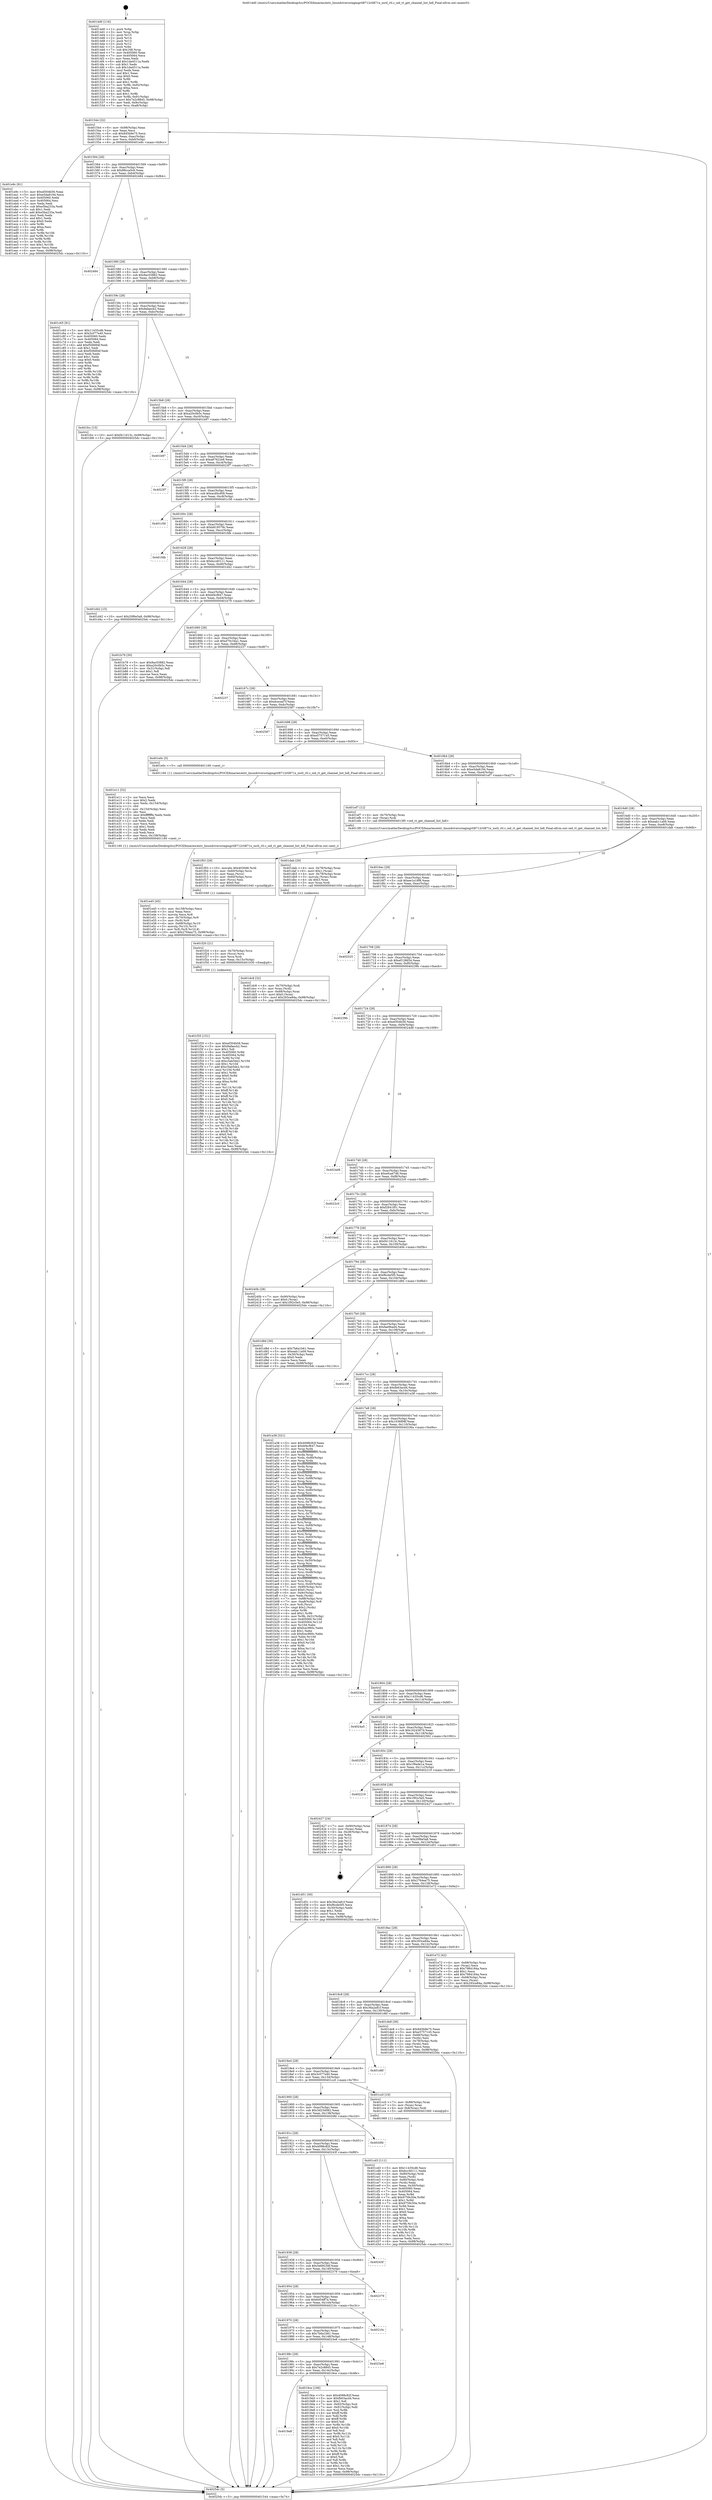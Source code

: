 digraph "0x4014d0" {
  label = "0x4014d0 (/mnt/c/Users/mathe/Desktop/tcc/POCII/binaries/extr_linuxdriversstagingrtl8712rtl871x_ioctl_rtl.c_oid_rt_get_channel_list_hdl_Final-ollvm.out::main(0))"
  labelloc = "t"
  node[shape=record]

  Entry [label="",width=0.3,height=0.3,shape=circle,fillcolor=black,style=filled]
  "0x401544" [label="{
     0x401544 [32]\l
     | [instrs]\l
     &nbsp;&nbsp;0x401544 \<+6\>: mov -0x98(%rbp),%eax\l
     &nbsp;&nbsp;0x40154a \<+2\>: mov %eax,%ecx\l
     &nbsp;&nbsp;0x40154c \<+6\>: sub $0x845b9e75,%ecx\l
     &nbsp;&nbsp;0x401552 \<+6\>: mov %eax,-0xac(%rbp)\l
     &nbsp;&nbsp;0x401558 \<+6\>: mov %ecx,-0xb0(%rbp)\l
     &nbsp;&nbsp;0x40155e \<+6\>: je 0000000000401e9c \<main+0x9cc\>\l
  }"]
  "0x401e9c" [label="{
     0x401e9c [91]\l
     | [instrs]\l
     &nbsp;&nbsp;0x401e9c \<+5\>: mov $0xef304b56,%eax\l
     &nbsp;&nbsp;0x401ea1 \<+5\>: mov $0xe5da8194,%ecx\l
     &nbsp;&nbsp;0x401ea6 \<+7\>: mov 0x405060,%edx\l
     &nbsp;&nbsp;0x401ead \<+7\>: mov 0x405064,%esi\l
     &nbsp;&nbsp;0x401eb4 \<+2\>: mov %edx,%edi\l
     &nbsp;&nbsp;0x401eb6 \<+6\>: sub $0xe5ba233a,%edi\l
     &nbsp;&nbsp;0x401ebc \<+3\>: sub $0x1,%edi\l
     &nbsp;&nbsp;0x401ebf \<+6\>: add $0xe5ba233a,%edi\l
     &nbsp;&nbsp;0x401ec5 \<+3\>: imul %edi,%edx\l
     &nbsp;&nbsp;0x401ec8 \<+3\>: and $0x1,%edx\l
     &nbsp;&nbsp;0x401ecb \<+3\>: cmp $0x0,%edx\l
     &nbsp;&nbsp;0x401ece \<+4\>: sete %r8b\l
     &nbsp;&nbsp;0x401ed2 \<+3\>: cmp $0xa,%esi\l
     &nbsp;&nbsp;0x401ed5 \<+4\>: setl %r9b\l
     &nbsp;&nbsp;0x401ed9 \<+3\>: mov %r8b,%r10b\l
     &nbsp;&nbsp;0x401edc \<+3\>: and %r9b,%r10b\l
     &nbsp;&nbsp;0x401edf \<+3\>: xor %r9b,%r8b\l
     &nbsp;&nbsp;0x401ee2 \<+3\>: or %r8b,%r10b\l
     &nbsp;&nbsp;0x401ee5 \<+4\>: test $0x1,%r10b\l
     &nbsp;&nbsp;0x401ee9 \<+3\>: cmovne %ecx,%eax\l
     &nbsp;&nbsp;0x401eec \<+6\>: mov %eax,-0x98(%rbp)\l
     &nbsp;&nbsp;0x401ef2 \<+5\>: jmp 00000000004025dc \<main+0x110c\>\l
  }"]
  "0x401564" [label="{
     0x401564 [28]\l
     | [instrs]\l
     &nbsp;&nbsp;0x401564 \<+5\>: jmp 0000000000401569 \<main+0x99\>\l
     &nbsp;&nbsp;0x401569 \<+6\>: mov -0xac(%rbp),%eax\l
     &nbsp;&nbsp;0x40156f \<+5\>: sub $0x88cca5c6,%eax\l
     &nbsp;&nbsp;0x401574 \<+6\>: mov %eax,-0xb4(%rbp)\l
     &nbsp;&nbsp;0x40157a \<+6\>: je 0000000000402484 \<main+0xfb4\>\l
  }"]
  Exit [label="",width=0.3,height=0.3,shape=circle,fillcolor=black,style=filled,peripheries=2]
  "0x402484" [label="{
     0x402484\l
  }", style=dashed]
  "0x401580" [label="{
     0x401580 [28]\l
     | [instrs]\l
     &nbsp;&nbsp;0x401580 \<+5\>: jmp 0000000000401585 \<main+0xb5\>\l
     &nbsp;&nbsp;0x401585 \<+6\>: mov -0xac(%rbp),%eax\l
     &nbsp;&nbsp;0x40158b \<+5\>: sub $0x9ac03882,%eax\l
     &nbsp;&nbsp;0x401590 \<+6\>: mov %eax,-0xb8(%rbp)\l
     &nbsp;&nbsp;0x401596 \<+6\>: je 0000000000401c65 \<main+0x795\>\l
  }"]
  "0x401f35" [label="{
     0x401f35 [151]\l
     | [instrs]\l
     &nbsp;&nbsp;0x401f35 \<+5\>: mov $0xef304b56,%eax\l
     &nbsp;&nbsp;0x401f3a \<+5\>: mov $0x9afaecb2,%esi\l
     &nbsp;&nbsp;0x401f3f \<+2\>: mov $0x1,%dl\l
     &nbsp;&nbsp;0x401f41 \<+8\>: mov 0x405060,%r8d\l
     &nbsp;&nbsp;0x401f49 \<+8\>: mov 0x405064,%r9d\l
     &nbsp;&nbsp;0x401f51 \<+3\>: mov %r8d,%r10d\l
     &nbsp;&nbsp;0x401f54 \<+7\>: sub $0xc5ab5de2,%r10d\l
     &nbsp;&nbsp;0x401f5b \<+4\>: sub $0x1,%r10d\l
     &nbsp;&nbsp;0x401f5f \<+7\>: add $0xc5ab5de2,%r10d\l
     &nbsp;&nbsp;0x401f66 \<+4\>: imul %r10d,%r8d\l
     &nbsp;&nbsp;0x401f6a \<+4\>: and $0x1,%r8d\l
     &nbsp;&nbsp;0x401f6e \<+4\>: cmp $0x0,%r8d\l
     &nbsp;&nbsp;0x401f72 \<+4\>: sete %r11b\l
     &nbsp;&nbsp;0x401f76 \<+4\>: cmp $0xa,%r9d\l
     &nbsp;&nbsp;0x401f7a \<+3\>: setl %bl\l
     &nbsp;&nbsp;0x401f7d \<+3\>: mov %r11b,%r14b\l
     &nbsp;&nbsp;0x401f80 \<+4\>: xor $0xff,%r14b\l
     &nbsp;&nbsp;0x401f84 \<+3\>: mov %bl,%r15b\l
     &nbsp;&nbsp;0x401f87 \<+4\>: xor $0xff,%r15b\l
     &nbsp;&nbsp;0x401f8b \<+3\>: xor $0x0,%dl\l
     &nbsp;&nbsp;0x401f8e \<+3\>: mov %r14b,%r12b\l
     &nbsp;&nbsp;0x401f91 \<+4\>: and $0x0,%r12b\l
     &nbsp;&nbsp;0x401f95 \<+3\>: and %dl,%r11b\l
     &nbsp;&nbsp;0x401f98 \<+3\>: mov %r15b,%r13b\l
     &nbsp;&nbsp;0x401f9b \<+4\>: and $0x0,%r13b\l
     &nbsp;&nbsp;0x401f9f \<+2\>: and %dl,%bl\l
     &nbsp;&nbsp;0x401fa1 \<+3\>: or %r11b,%r12b\l
     &nbsp;&nbsp;0x401fa4 \<+3\>: or %bl,%r13b\l
     &nbsp;&nbsp;0x401fa7 \<+3\>: xor %r13b,%r12b\l
     &nbsp;&nbsp;0x401faa \<+3\>: or %r15b,%r14b\l
     &nbsp;&nbsp;0x401fad \<+4\>: xor $0xff,%r14b\l
     &nbsp;&nbsp;0x401fb1 \<+3\>: or $0x0,%dl\l
     &nbsp;&nbsp;0x401fb4 \<+3\>: and %dl,%r14b\l
     &nbsp;&nbsp;0x401fb7 \<+3\>: or %r14b,%r12b\l
     &nbsp;&nbsp;0x401fba \<+4\>: test $0x1,%r12b\l
     &nbsp;&nbsp;0x401fbe \<+3\>: cmovne %esi,%eax\l
     &nbsp;&nbsp;0x401fc1 \<+6\>: mov %eax,-0x98(%rbp)\l
     &nbsp;&nbsp;0x401fc7 \<+5\>: jmp 00000000004025dc \<main+0x110c\>\l
  }"]
  "0x401c65" [label="{
     0x401c65 [91]\l
     | [instrs]\l
     &nbsp;&nbsp;0x401c65 \<+5\>: mov $0x11435cd6,%eax\l
     &nbsp;&nbsp;0x401c6a \<+5\>: mov $0x3c077e40,%ecx\l
     &nbsp;&nbsp;0x401c6f \<+7\>: mov 0x405060,%edx\l
     &nbsp;&nbsp;0x401c76 \<+7\>: mov 0x405064,%esi\l
     &nbsp;&nbsp;0x401c7d \<+2\>: mov %edx,%edi\l
     &nbsp;&nbsp;0x401c7f \<+6\>: add $0xf50fd94f,%edi\l
     &nbsp;&nbsp;0x401c85 \<+3\>: sub $0x1,%edi\l
     &nbsp;&nbsp;0x401c88 \<+6\>: sub $0xf50fd94f,%edi\l
     &nbsp;&nbsp;0x401c8e \<+3\>: imul %edi,%edx\l
     &nbsp;&nbsp;0x401c91 \<+3\>: and $0x1,%edx\l
     &nbsp;&nbsp;0x401c94 \<+3\>: cmp $0x0,%edx\l
     &nbsp;&nbsp;0x401c97 \<+4\>: sete %r8b\l
     &nbsp;&nbsp;0x401c9b \<+3\>: cmp $0xa,%esi\l
     &nbsp;&nbsp;0x401c9e \<+4\>: setl %r9b\l
     &nbsp;&nbsp;0x401ca2 \<+3\>: mov %r8b,%r10b\l
     &nbsp;&nbsp;0x401ca5 \<+3\>: and %r9b,%r10b\l
     &nbsp;&nbsp;0x401ca8 \<+3\>: xor %r9b,%r8b\l
     &nbsp;&nbsp;0x401cab \<+3\>: or %r8b,%r10b\l
     &nbsp;&nbsp;0x401cae \<+4\>: test $0x1,%r10b\l
     &nbsp;&nbsp;0x401cb2 \<+3\>: cmovne %ecx,%eax\l
     &nbsp;&nbsp;0x401cb5 \<+6\>: mov %eax,-0x98(%rbp)\l
     &nbsp;&nbsp;0x401cbb \<+5\>: jmp 00000000004025dc \<main+0x110c\>\l
  }"]
  "0x40159c" [label="{
     0x40159c [28]\l
     | [instrs]\l
     &nbsp;&nbsp;0x40159c \<+5\>: jmp 00000000004015a1 \<main+0xd1\>\l
     &nbsp;&nbsp;0x4015a1 \<+6\>: mov -0xac(%rbp),%eax\l
     &nbsp;&nbsp;0x4015a7 \<+5\>: sub $0x9afaecb2,%eax\l
     &nbsp;&nbsp;0x4015ac \<+6\>: mov %eax,-0xbc(%rbp)\l
     &nbsp;&nbsp;0x4015b2 \<+6\>: je 0000000000401fcc \<main+0xafc\>\l
  }"]
  "0x401f20" [label="{
     0x401f20 [21]\l
     | [instrs]\l
     &nbsp;&nbsp;0x401f20 \<+4\>: mov -0x70(%rbp),%rcx\l
     &nbsp;&nbsp;0x401f24 \<+3\>: mov (%rcx),%rcx\l
     &nbsp;&nbsp;0x401f27 \<+3\>: mov %rcx,%rdi\l
     &nbsp;&nbsp;0x401f2a \<+6\>: mov %eax,-0x15c(%rbp)\l
     &nbsp;&nbsp;0x401f30 \<+5\>: call 0000000000401030 \<free@plt\>\l
     | [calls]\l
     &nbsp;&nbsp;0x401030 \{1\} (unknown)\l
  }"]
  "0x401fcc" [label="{
     0x401fcc [15]\l
     | [instrs]\l
     &nbsp;&nbsp;0x401fcc \<+10\>: movl $0xf411613c,-0x98(%rbp)\l
     &nbsp;&nbsp;0x401fd6 \<+5\>: jmp 00000000004025dc \<main+0x110c\>\l
  }"]
  "0x4015b8" [label="{
     0x4015b8 [28]\l
     | [instrs]\l
     &nbsp;&nbsp;0x4015b8 \<+5\>: jmp 00000000004015bd \<main+0xed\>\l
     &nbsp;&nbsp;0x4015bd \<+6\>: mov -0xac(%rbp),%eax\l
     &nbsp;&nbsp;0x4015c3 \<+5\>: sub $0xa20c0b5c,%eax\l
     &nbsp;&nbsp;0x4015c8 \<+6\>: mov %eax,-0xc0(%rbp)\l
     &nbsp;&nbsp;0x4015ce \<+6\>: je 0000000000401b97 \<main+0x6c7\>\l
  }"]
  "0x401f03" [label="{
     0x401f03 [29]\l
     | [instrs]\l
     &nbsp;&nbsp;0x401f03 \<+10\>: movabs $0x4030d6,%rdi\l
     &nbsp;&nbsp;0x401f0d \<+4\>: mov -0x60(%rbp),%rcx\l
     &nbsp;&nbsp;0x401f11 \<+2\>: mov %eax,(%rcx)\l
     &nbsp;&nbsp;0x401f13 \<+4\>: mov -0x60(%rbp),%rcx\l
     &nbsp;&nbsp;0x401f17 \<+2\>: mov (%rcx),%esi\l
     &nbsp;&nbsp;0x401f19 \<+2\>: mov $0x0,%al\l
     &nbsp;&nbsp;0x401f1b \<+5\>: call 0000000000401040 \<printf@plt\>\l
     | [calls]\l
     &nbsp;&nbsp;0x401040 \{1\} (unknown)\l
  }"]
  "0x401b97" [label="{
     0x401b97\l
  }", style=dashed]
  "0x4015d4" [label="{
     0x4015d4 [28]\l
     | [instrs]\l
     &nbsp;&nbsp;0x4015d4 \<+5\>: jmp 00000000004015d9 \<main+0x109\>\l
     &nbsp;&nbsp;0x4015d9 \<+6\>: mov -0xac(%rbp),%eax\l
     &nbsp;&nbsp;0x4015df \<+5\>: sub $0xa87622e8,%eax\l
     &nbsp;&nbsp;0x4015e4 \<+6\>: mov %eax,-0xc4(%rbp)\l
     &nbsp;&nbsp;0x4015ea \<+6\>: je 00000000004023f7 \<main+0xf27\>\l
  }"]
  "0x401e45" [label="{
     0x401e45 [45]\l
     | [instrs]\l
     &nbsp;&nbsp;0x401e45 \<+6\>: mov -0x158(%rbp),%ecx\l
     &nbsp;&nbsp;0x401e4b \<+3\>: imul %eax,%ecx\l
     &nbsp;&nbsp;0x401e4e \<+3\>: movslq %ecx,%r8\l
     &nbsp;&nbsp;0x401e51 \<+4\>: mov -0x70(%rbp),%r9\l
     &nbsp;&nbsp;0x401e55 \<+3\>: mov (%r9),%r9\l
     &nbsp;&nbsp;0x401e58 \<+4\>: mov -0x68(%rbp),%r10\l
     &nbsp;&nbsp;0x401e5c \<+3\>: movslq (%r10),%r10\l
     &nbsp;&nbsp;0x401e5f \<+4\>: mov %r8,(%r9,%r10,8)\l
     &nbsp;&nbsp;0x401e63 \<+10\>: movl $0x2764ea75,-0x98(%rbp)\l
     &nbsp;&nbsp;0x401e6d \<+5\>: jmp 00000000004025dc \<main+0x110c\>\l
  }"]
  "0x4023f7" [label="{
     0x4023f7\l
  }", style=dashed]
  "0x4015f0" [label="{
     0x4015f0 [28]\l
     | [instrs]\l
     &nbsp;&nbsp;0x4015f0 \<+5\>: jmp 00000000004015f5 \<main+0x125\>\l
     &nbsp;&nbsp;0x4015f5 \<+6\>: mov -0xac(%rbp),%eax\l
     &nbsp;&nbsp;0x4015fb \<+5\>: sub $0xacd0cd09,%eax\l
     &nbsp;&nbsp;0x401600 \<+6\>: mov %eax,-0xc8(%rbp)\l
     &nbsp;&nbsp;0x401606 \<+6\>: je 0000000000401c56 \<main+0x786\>\l
  }"]
  "0x401e11" [label="{
     0x401e11 [52]\l
     | [instrs]\l
     &nbsp;&nbsp;0x401e11 \<+2\>: xor %ecx,%ecx\l
     &nbsp;&nbsp;0x401e13 \<+5\>: mov $0x2,%edx\l
     &nbsp;&nbsp;0x401e18 \<+6\>: mov %edx,-0x154(%rbp)\l
     &nbsp;&nbsp;0x401e1e \<+1\>: cltd\l
     &nbsp;&nbsp;0x401e1f \<+6\>: mov -0x154(%rbp),%esi\l
     &nbsp;&nbsp;0x401e25 \<+2\>: idiv %esi\l
     &nbsp;&nbsp;0x401e27 \<+6\>: imul $0xfffffffe,%edx,%edx\l
     &nbsp;&nbsp;0x401e2d \<+2\>: mov %ecx,%edi\l
     &nbsp;&nbsp;0x401e2f \<+2\>: sub %edx,%edi\l
     &nbsp;&nbsp;0x401e31 \<+2\>: mov %ecx,%edx\l
     &nbsp;&nbsp;0x401e33 \<+3\>: sub $0x1,%edx\l
     &nbsp;&nbsp;0x401e36 \<+2\>: add %edx,%edi\l
     &nbsp;&nbsp;0x401e38 \<+2\>: sub %edi,%ecx\l
     &nbsp;&nbsp;0x401e3a \<+6\>: mov %ecx,-0x158(%rbp)\l
     &nbsp;&nbsp;0x401e40 \<+5\>: call 0000000000401160 \<next_i\>\l
     | [calls]\l
     &nbsp;&nbsp;0x401160 \{1\} (/mnt/c/Users/mathe/Desktop/tcc/POCII/binaries/extr_linuxdriversstagingrtl8712rtl871x_ioctl_rtl.c_oid_rt_get_channel_list_hdl_Final-ollvm.out::next_i)\l
  }"]
  "0x401c56" [label="{
     0x401c56\l
  }", style=dashed]
  "0x40160c" [label="{
     0x40160c [28]\l
     | [instrs]\l
     &nbsp;&nbsp;0x40160c \<+5\>: jmp 0000000000401611 \<main+0x141\>\l
     &nbsp;&nbsp;0x401611 \<+6\>: mov -0xac(%rbp),%eax\l
     &nbsp;&nbsp;0x401617 \<+5\>: sub $0xb819579c,%eax\l
     &nbsp;&nbsp;0x40161c \<+6\>: mov %eax,-0xcc(%rbp)\l
     &nbsp;&nbsp;0x401622 \<+6\>: je 0000000000401fdb \<main+0xb0b\>\l
  }"]
  "0x401dc8" [label="{
     0x401dc8 [32]\l
     | [instrs]\l
     &nbsp;&nbsp;0x401dc8 \<+4\>: mov -0x70(%rbp),%rdi\l
     &nbsp;&nbsp;0x401dcc \<+3\>: mov %rax,(%rdi)\l
     &nbsp;&nbsp;0x401dcf \<+4\>: mov -0x68(%rbp),%rax\l
     &nbsp;&nbsp;0x401dd3 \<+6\>: movl $0x0,(%rax)\l
     &nbsp;&nbsp;0x401dd9 \<+10\>: movl $0x293ce84a,-0x98(%rbp)\l
     &nbsp;&nbsp;0x401de3 \<+5\>: jmp 00000000004025dc \<main+0x110c\>\l
  }"]
  "0x401fdb" [label="{
     0x401fdb\l
  }", style=dashed]
  "0x401628" [label="{
     0x401628 [28]\l
     | [instrs]\l
     &nbsp;&nbsp;0x401628 \<+5\>: jmp 000000000040162d \<main+0x15d\>\l
     &nbsp;&nbsp;0x40162d \<+6\>: mov -0xac(%rbp),%eax\l
     &nbsp;&nbsp;0x401633 \<+5\>: sub $0xbcc40111,%eax\l
     &nbsp;&nbsp;0x401638 \<+6\>: mov %eax,-0xd0(%rbp)\l
     &nbsp;&nbsp;0x40163e \<+6\>: je 0000000000401d42 \<main+0x872\>\l
  }"]
  "0x401cd3" [label="{
     0x401cd3 [111]\l
     | [instrs]\l
     &nbsp;&nbsp;0x401cd3 \<+5\>: mov $0x11435cd6,%ecx\l
     &nbsp;&nbsp;0x401cd8 \<+5\>: mov $0xbcc40111,%edx\l
     &nbsp;&nbsp;0x401cdd \<+4\>: mov -0x80(%rbp),%rdi\l
     &nbsp;&nbsp;0x401ce1 \<+2\>: mov %eax,(%rdi)\l
     &nbsp;&nbsp;0x401ce3 \<+4\>: mov -0x80(%rbp),%rdi\l
     &nbsp;&nbsp;0x401ce7 \<+2\>: mov (%rdi),%eax\l
     &nbsp;&nbsp;0x401ce9 \<+3\>: mov %eax,-0x30(%rbp)\l
     &nbsp;&nbsp;0x401cec \<+7\>: mov 0x405060,%eax\l
     &nbsp;&nbsp;0x401cf3 \<+7\>: mov 0x405064,%esi\l
     &nbsp;&nbsp;0x401cfa \<+3\>: mov %eax,%r8d\l
     &nbsp;&nbsp;0x401cfd \<+7\>: add $0x9759c50e,%r8d\l
     &nbsp;&nbsp;0x401d04 \<+4\>: sub $0x1,%r8d\l
     &nbsp;&nbsp;0x401d08 \<+7\>: sub $0x9759c50e,%r8d\l
     &nbsp;&nbsp;0x401d0f \<+4\>: imul %r8d,%eax\l
     &nbsp;&nbsp;0x401d13 \<+3\>: and $0x1,%eax\l
     &nbsp;&nbsp;0x401d16 \<+3\>: cmp $0x0,%eax\l
     &nbsp;&nbsp;0x401d19 \<+4\>: sete %r9b\l
     &nbsp;&nbsp;0x401d1d \<+3\>: cmp $0xa,%esi\l
     &nbsp;&nbsp;0x401d20 \<+4\>: setl %r10b\l
     &nbsp;&nbsp;0x401d24 \<+3\>: mov %r9b,%r11b\l
     &nbsp;&nbsp;0x401d27 \<+3\>: and %r10b,%r11b\l
     &nbsp;&nbsp;0x401d2a \<+3\>: xor %r10b,%r9b\l
     &nbsp;&nbsp;0x401d2d \<+3\>: or %r9b,%r11b\l
     &nbsp;&nbsp;0x401d30 \<+4\>: test $0x1,%r11b\l
     &nbsp;&nbsp;0x401d34 \<+3\>: cmovne %edx,%ecx\l
     &nbsp;&nbsp;0x401d37 \<+6\>: mov %ecx,-0x98(%rbp)\l
     &nbsp;&nbsp;0x401d3d \<+5\>: jmp 00000000004025dc \<main+0x110c\>\l
  }"]
  "0x401d42" [label="{
     0x401d42 [15]\l
     | [instrs]\l
     &nbsp;&nbsp;0x401d42 \<+10\>: movl $0x20f6e5a8,-0x98(%rbp)\l
     &nbsp;&nbsp;0x401d4c \<+5\>: jmp 00000000004025dc \<main+0x110c\>\l
  }"]
  "0x401644" [label="{
     0x401644 [28]\l
     | [instrs]\l
     &nbsp;&nbsp;0x401644 \<+5\>: jmp 0000000000401649 \<main+0x179\>\l
     &nbsp;&nbsp;0x401649 \<+6\>: mov -0xac(%rbp),%eax\l
     &nbsp;&nbsp;0x40164f \<+5\>: sub $0xbf4cf647,%eax\l
     &nbsp;&nbsp;0x401654 \<+6\>: mov %eax,-0xd4(%rbp)\l
     &nbsp;&nbsp;0x40165a \<+6\>: je 0000000000401b79 \<main+0x6a9\>\l
  }"]
  "0x4014d0" [label="{
     0x4014d0 [116]\l
     | [instrs]\l
     &nbsp;&nbsp;0x4014d0 \<+1\>: push %rbp\l
     &nbsp;&nbsp;0x4014d1 \<+3\>: mov %rsp,%rbp\l
     &nbsp;&nbsp;0x4014d4 \<+2\>: push %r15\l
     &nbsp;&nbsp;0x4014d6 \<+2\>: push %r14\l
     &nbsp;&nbsp;0x4014d8 \<+2\>: push %r13\l
     &nbsp;&nbsp;0x4014da \<+2\>: push %r12\l
     &nbsp;&nbsp;0x4014dc \<+1\>: push %rbx\l
     &nbsp;&nbsp;0x4014dd \<+7\>: sub $0x168,%rsp\l
     &nbsp;&nbsp;0x4014e4 \<+7\>: mov 0x405060,%eax\l
     &nbsp;&nbsp;0x4014eb \<+7\>: mov 0x405064,%ecx\l
     &nbsp;&nbsp;0x4014f2 \<+2\>: mov %eax,%edx\l
     &nbsp;&nbsp;0x4014f4 \<+6\>: add $0x1da4511a,%edx\l
     &nbsp;&nbsp;0x4014fa \<+3\>: sub $0x1,%edx\l
     &nbsp;&nbsp;0x4014fd \<+6\>: sub $0x1da4511a,%edx\l
     &nbsp;&nbsp;0x401503 \<+3\>: imul %edx,%eax\l
     &nbsp;&nbsp;0x401506 \<+3\>: and $0x1,%eax\l
     &nbsp;&nbsp;0x401509 \<+3\>: cmp $0x0,%eax\l
     &nbsp;&nbsp;0x40150c \<+4\>: sete %r8b\l
     &nbsp;&nbsp;0x401510 \<+4\>: and $0x1,%r8b\l
     &nbsp;&nbsp;0x401514 \<+7\>: mov %r8b,-0x92(%rbp)\l
     &nbsp;&nbsp;0x40151b \<+3\>: cmp $0xa,%ecx\l
     &nbsp;&nbsp;0x40151e \<+4\>: setl %r8b\l
     &nbsp;&nbsp;0x401522 \<+4\>: and $0x1,%r8b\l
     &nbsp;&nbsp;0x401526 \<+7\>: mov %r8b,-0x91(%rbp)\l
     &nbsp;&nbsp;0x40152d \<+10\>: movl $0x7e2c8845,-0x98(%rbp)\l
     &nbsp;&nbsp;0x401537 \<+6\>: mov %edi,-0x9c(%rbp)\l
     &nbsp;&nbsp;0x40153d \<+7\>: mov %rsi,-0xa8(%rbp)\l
  }"]
  "0x401b79" [label="{
     0x401b79 [30]\l
     | [instrs]\l
     &nbsp;&nbsp;0x401b79 \<+5\>: mov $0x9ac03882,%eax\l
     &nbsp;&nbsp;0x401b7e \<+5\>: mov $0xa20c0b5c,%ecx\l
     &nbsp;&nbsp;0x401b83 \<+3\>: mov -0x31(%rbp),%dl\l
     &nbsp;&nbsp;0x401b86 \<+3\>: test $0x1,%dl\l
     &nbsp;&nbsp;0x401b89 \<+3\>: cmovne %ecx,%eax\l
     &nbsp;&nbsp;0x401b8c \<+6\>: mov %eax,-0x98(%rbp)\l
     &nbsp;&nbsp;0x401b92 \<+5\>: jmp 00000000004025dc \<main+0x110c\>\l
  }"]
  "0x401660" [label="{
     0x401660 [28]\l
     | [instrs]\l
     &nbsp;&nbsp;0x401660 \<+5\>: jmp 0000000000401665 \<main+0x195\>\l
     &nbsp;&nbsp;0x401665 \<+6\>: mov -0xac(%rbp),%eax\l
     &nbsp;&nbsp;0x40166b \<+5\>: sub $0xd70c34a1,%eax\l
     &nbsp;&nbsp;0x401670 \<+6\>: mov %eax,-0xd8(%rbp)\l
     &nbsp;&nbsp;0x401676 \<+6\>: je 0000000000402237 \<main+0xd67\>\l
  }"]
  "0x4025dc" [label="{
     0x4025dc [5]\l
     | [instrs]\l
     &nbsp;&nbsp;0x4025dc \<+5\>: jmp 0000000000401544 \<main+0x74\>\l
  }"]
  "0x402237" [label="{
     0x402237\l
  }", style=dashed]
  "0x40167c" [label="{
     0x40167c [28]\l
     | [instrs]\l
     &nbsp;&nbsp;0x40167c \<+5\>: jmp 0000000000401681 \<main+0x1b1\>\l
     &nbsp;&nbsp;0x401681 \<+6\>: mov -0xac(%rbp),%eax\l
     &nbsp;&nbsp;0x401687 \<+5\>: sub $0xdcecad7f,%eax\l
     &nbsp;&nbsp;0x40168c \<+6\>: mov %eax,-0xdc(%rbp)\l
     &nbsp;&nbsp;0x401692 \<+6\>: je 0000000000402587 \<main+0x10b7\>\l
  }"]
  "0x4019a8" [label="{
     0x4019a8\l
  }", style=dashed]
  "0x402587" [label="{
     0x402587\l
  }", style=dashed]
  "0x401698" [label="{
     0x401698 [28]\l
     | [instrs]\l
     &nbsp;&nbsp;0x401698 \<+5\>: jmp 000000000040169d \<main+0x1cd\>\l
     &nbsp;&nbsp;0x40169d \<+6\>: mov -0xac(%rbp),%eax\l
     &nbsp;&nbsp;0x4016a3 \<+5\>: sub $0xe5757145,%eax\l
     &nbsp;&nbsp;0x4016a8 \<+6\>: mov %eax,-0xe0(%rbp)\l
     &nbsp;&nbsp;0x4016ae \<+6\>: je 0000000000401e0c \<main+0x93c\>\l
  }"]
  "0x4019ce" [label="{
     0x4019ce [106]\l
     | [instrs]\l
     &nbsp;&nbsp;0x4019ce \<+5\>: mov $0x4098c82f,%eax\l
     &nbsp;&nbsp;0x4019d3 \<+5\>: mov $0xfb63acd4,%ecx\l
     &nbsp;&nbsp;0x4019d8 \<+2\>: mov $0x1,%dl\l
     &nbsp;&nbsp;0x4019da \<+7\>: mov -0x92(%rbp),%sil\l
     &nbsp;&nbsp;0x4019e1 \<+7\>: mov -0x91(%rbp),%dil\l
     &nbsp;&nbsp;0x4019e8 \<+3\>: mov %sil,%r8b\l
     &nbsp;&nbsp;0x4019eb \<+4\>: xor $0xff,%r8b\l
     &nbsp;&nbsp;0x4019ef \<+3\>: mov %dil,%r9b\l
     &nbsp;&nbsp;0x4019f2 \<+4\>: xor $0xff,%r9b\l
     &nbsp;&nbsp;0x4019f6 \<+3\>: xor $0x0,%dl\l
     &nbsp;&nbsp;0x4019f9 \<+3\>: mov %r8b,%r10b\l
     &nbsp;&nbsp;0x4019fc \<+4\>: and $0x0,%r10b\l
     &nbsp;&nbsp;0x401a00 \<+3\>: and %dl,%sil\l
     &nbsp;&nbsp;0x401a03 \<+3\>: mov %r9b,%r11b\l
     &nbsp;&nbsp;0x401a06 \<+4\>: and $0x0,%r11b\l
     &nbsp;&nbsp;0x401a0a \<+3\>: and %dl,%dil\l
     &nbsp;&nbsp;0x401a0d \<+3\>: or %sil,%r10b\l
     &nbsp;&nbsp;0x401a10 \<+3\>: or %dil,%r11b\l
     &nbsp;&nbsp;0x401a13 \<+3\>: xor %r11b,%r10b\l
     &nbsp;&nbsp;0x401a16 \<+3\>: or %r9b,%r8b\l
     &nbsp;&nbsp;0x401a19 \<+4\>: xor $0xff,%r8b\l
     &nbsp;&nbsp;0x401a1d \<+3\>: or $0x0,%dl\l
     &nbsp;&nbsp;0x401a20 \<+3\>: and %dl,%r8b\l
     &nbsp;&nbsp;0x401a23 \<+3\>: or %r8b,%r10b\l
     &nbsp;&nbsp;0x401a26 \<+4\>: test $0x1,%r10b\l
     &nbsp;&nbsp;0x401a2a \<+3\>: cmovne %ecx,%eax\l
     &nbsp;&nbsp;0x401a2d \<+6\>: mov %eax,-0x98(%rbp)\l
     &nbsp;&nbsp;0x401a33 \<+5\>: jmp 00000000004025dc \<main+0x110c\>\l
  }"]
  "0x401e0c" [label="{
     0x401e0c [5]\l
     | [instrs]\l
     &nbsp;&nbsp;0x401e0c \<+5\>: call 0000000000401160 \<next_i\>\l
     | [calls]\l
     &nbsp;&nbsp;0x401160 \{1\} (/mnt/c/Users/mathe/Desktop/tcc/POCII/binaries/extr_linuxdriversstagingrtl8712rtl871x_ioctl_rtl.c_oid_rt_get_channel_list_hdl_Final-ollvm.out::next_i)\l
  }"]
  "0x4016b4" [label="{
     0x4016b4 [28]\l
     | [instrs]\l
     &nbsp;&nbsp;0x4016b4 \<+5\>: jmp 00000000004016b9 \<main+0x1e9\>\l
     &nbsp;&nbsp;0x4016b9 \<+6\>: mov -0xac(%rbp),%eax\l
     &nbsp;&nbsp;0x4016bf \<+5\>: sub $0xe5da8194,%eax\l
     &nbsp;&nbsp;0x4016c4 \<+6\>: mov %eax,-0xe4(%rbp)\l
     &nbsp;&nbsp;0x4016ca \<+6\>: je 0000000000401ef7 \<main+0xa27\>\l
  }"]
  "0x40198c" [label="{
     0x40198c [28]\l
     | [instrs]\l
     &nbsp;&nbsp;0x40198c \<+5\>: jmp 0000000000401991 \<main+0x4c1\>\l
     &nbsp;&nbsp;0x401991 \<+6\>: mov -0xac(%rbp),%eax\l
     &nbsp;&nbsp;0x401997 \<+5\>: sub $0x7e2c8845,%eax\l
     &nbsp;&nbsp;0x40199c \<+6\>: mov %eax,-0x14c(%rbp)\l
     &nbsp;&nbsp;0x4019a2 \<+6\>: je 00000000004019ce \<main+0x4fe\>\l
  }"]
  "0x401ef7" [label="{
     0x401ef7 [12]\l
     | [instrs]\l
     &nbsp;&nbsp;0x401ef7 \<+4\>: mov -0x70(%rbp),%rax\l
     &nbsp;&nbsp;0x401efb \<+3\>: mov (%rax),%rdi\l
     &nbsp;&nbsp;0x401efe \<+5\>: call 00000000004013f0 \<oid_rt_get_channel_list_hdl\>\l
     | [calls]\l
     &nbsp;&nbsp;0x4013f0 \{1\} (/mnt/c/Users/mathe/Desktop/tcc/POCII/binaries/extr_linuxdriversstagingrtl8712rtl871x_ioctl_rtl.c_oid_rt_get_channel_list_hdl_Final-ollvm.out::oid_rt_get_channel_list_hdl)\l
  }"]
  "0x4016d0" [label="{
     0x4016d0 [28]\l
     | [instrs]\l
     &nbsp;&nbsp;0x4016d0 \<+5\>: jmp 00000000004016d5 \<main+0x205\>\l
     &nbsp;&nbsp;0x4016d5 \<+6\>: mov -0xac(%rbp),%eax\l
     &nbsp;&nbsp;0x4016db \<+5\>: sub $0xeab11a09,%eax\l
     &nbsp;&nbsp;0x4016e0 \<+6\>: mov %eax,-0xe8(%rbp)\l
     &nbsp;&nbsp;0x4016e6 \<+6\>: je 0000000000401dab \<main+0x8db\>\l
  }"]
  "0x4023e8" [label="{
     0x4023e8\l
  }", style=dashed]
  "0x401dab" [label="{
     0x401dab [29]\l
     | [instrs]\l
     &nbsp;&nbsp;0x401dab \<+4\>: mov -0x78(%rbp),%rax\l
     &nbsp;&nbsp;0x401daf \<+6\>: movl $0x1,(%rax)\l
     &nbsp;&nbsp;0x401db5 \<+4\>: mov -0x78(%rbp),%rax\l
     &nbsp;&nbsp;0x401db9 \<+3\>: movslq (%rax),%rax\l
     &nbsp;&nbsp;0x401dbc \<+4\>: shl $0x3,%rax\l
     &nbsp;&nbsp;0x401dc0 \<+3\>: mov %rax,%rdi\l
     &nbsp;&nbsp;0x401dc3 \<+5\>: call 0000000000401050 \<malloc@plt\>\l
     | [calls]\l
     &nbsp;&nbsp;0x401050 \{1\} (unknown)\l
  }"]
  "0x4016ec" [label="{
     0x4016ec [28]\l
     | [instrs]\l
     &nbsp;&nbsp;0x4016ec \<+5\>: jmp 00000000004016f1 \<main+0x221\>\l
     &nbsp;&nbsp;0x4016f1 \<+6\>: mov -0xac(%rbp),%eax\l
     &nbsp;&nbsp;0x4016f7 \<+5\>: sub $0xee1e18f8,%eax\l
     &nbsp;&nbsp;0x4016fc \<+6\>: mov %eax,-0xec(%rbp)\l
     &nbsp;&nbsp;0x401702 \<+6\>: je 0000000000402525 \<main+0x1055\>\l
  }"]
  "0x401970" [label="{
     0x401970 [28]\l
     | [instrs]\l
     &nbsp;&nbsp;0x401970 \<+5\>: jmp 0000000000401975 \<main+0x4a5\>\l
     &nbsp;&nbsp;0x401975 \<+6\>: mov -0xac(%rbp),%eax\l
     &nbsp;&nbsp;0x40197b \<+5\>: sub $0x7b6a1b61,%eax\l
     &nbsp;&nbsp;0x401980 \<+6\>: mov %eax,-0x148(%rbp)\l
     &nbsp;&nbsp;0x401986 \<+6\>: je 00000000004023e8 \<main+0xf18\>\l
  }"]
  "0x402525" [label="{
     0x402525\l
  }", style=dashed]
  "0x401708" [label="{
     0x401708 [28]\l
     | [instrs]\l
     &nbsp;&nbsp;0x401708 \<+5\>: jmp 000000000040170d \<main+0x23d\>\l
     &nbsp;&nbsp;0x40170d \<+6\>: mov -0xac(%rbp),%eax\l
     &nbsp;&nbsp;0x401713 \<+5\>: sub $0xef128654,%eax\l
     &nbsp;&nbsp;0x401718 \<+6\>: mov %eax,-0xf0(%rbp)\l
     &nbsp;&nbsp;0x40171e \<+6\>: je 000000000040239b \<main+0xecb\>\l
  }"]
  "0x40210c" [label="{
     0x40210c\l
  }", style=dashed]
  "0x40239b" [label="{
     0x40239b\l
  }", style=dashed]
  "0x401724" [label="{
     0x401724 [28]\l
     | [instrs]\l
     &nbsp;&nbsp;0x401724 \<+5\>: jmp 0000000000401729 \<main+0x259\>\l
     &nbsp;&nbsp;0x401729 \<+6\>: mov -0xac(%rbp),%eax\l
     &nbsp;&nbsp;0x40172f \<+5\>: sub $0xef304b56,%eax\l
     &nbsp;&nbsp;0x401734 \<+6\>: mov %eax,-0xf4(%rbp)\l
     &nbsp;&nbsp;0x40173a \<+6\>: je 00000000004024d8 \<main+0x1008\>\l
  }"]
  "0x401954" [label="{
     0x401954 [28]\l
     | [instrs]\l
     &nbsp;&nbsp;0x401954 \<+5\>: jmp 0000000000401959 \<main+0x489\>\l
     &nbsp;&nbsp;0x401959 \<+6\>: mov -0xac(%rbp),%eax\l
     &nbsp;&nbsp;0x40195f \<+5\>: sub $0x6d54ff7a,%eax\l
     &nbsp;&nbsp;0x401964 \<+6\>: mov %eax,-0x144(%rbp)\l
     &nbsp;&nbsp;0x40196a \<+6\>: je 000000000040210c \<main+0xc3c\>\l
  }"]
  "0x4024d8" [label="{
     0x4024d8\l
  }", style=dashed]
  "0x401740" [label="{
     0x401740 [28]\l
     | [instrs]\l
     &nbsp;&nbsp;0x401740 \<+5\>: jmp 0000000000401745 \<main+0x275\>\l
     &nbsp;&nbsp;0x401745 \<+6\>: mov -0xac(%rbp),%eax\l
     &nbsp;&nbsp;0x40174b \<+5\>: sub $0xefcad748,%eax\l
     &nbsp;&nbsp;0x401750 \<+6\>: mov %eax,-0xf8(%rbp)\l
     &nbsp;&nbsp;0x401756 \<+6\>: je 00000000004022c0 \<main+0xdf0\>\l
  }"]
  "0x402379" [label="{
     0x402379\l
  }", style=dashed]
  "0x4022c0" [label="{
     0x4022c0\l
  }", style=dashed]
  "0x40175c" [label="{
     0x40175c [28]\l
     | [instrs]\l
     &nbsp;&nbsp;0x40175c \<+5\>: jmp 0000000000401761 \<main+0x291\>\l
     &nbsp;&nbsp;0x401761 \<+6\>: mov -0xac(%rbp),%eax\l
     &nbsp;&nbsp;0x401767 \<+5\>: sub $0xf2841f01,%eax\l
     &nbsp;&nbsp;0x40176c \<+6\>: mov %eax,-0xfc(%rbp)\l
     &nbsp;&nbsp;0x401772 \<+6\>: je 0000000000401bed \<main+0x71d\>\l
  }"]
  "0x401938" [label="{
     0x401938 [28]\l
     | [instrs]\l
     &nbsp;&nbsp;0x401938 \<+5\>: jmp 000000000040193d \<main+0x46d\>\l
     &nbsp;&nbsp;0x40193d \<+6\>: mov -0xac(%rbp),%eax\l
     &nbsp;&nbsp;0x401943 \<+5\>: sub $0x5e6923df,%eax\l
     &nbsp;&nbsp;0x401948 \<+6\>: mov %eax,-0x140(%rbp)\l
     &nbsp;&nbsp;0x40194e \<+6\>: je 0000000000402379 \<main+0xea9\>\l
  }"]
  "0x401bed" [label="{
     0x401bed\l
  }", style=dashed]
  "0x401778" [label="{
     0x401778 [28]\l
     | [instrs]\l
     &nbsp;&nbsp;0x401778 \<+5\>: jmp 000000000040177d \<main+0x2ad\>\l
     &nbsp;&nbsp;0x40177d \<+6\>: mov -0xac(%rbp),%eax\l
     &nbsp;&nbsp;0x401783 \<+5\>: sub $0xf411613c,%eax\l
     &nbsp;&nbsp;0x401788 \<+6\>: mov %eax,-0x100(%rbp)\l
     &nbsp;&nbsp;0x40178e \<+6\>: je 000000000040240b \<main+0xf3b\>\l
  }"]
  "0x40243f" [label="{
     0x40243f\l
  }", style=dashed]
  "0x40240b" [label="{
     0x40240b [28]\l
     | [instrs]\l
     &nbsp;&nbsp;0x40240b \<+7\>: mov -0x90(%rbp),%rax\l
     &nbsp;&nbsp;0x402412 \<+6\>: movl $0x0,(%rax)\l
     &nbsp;&nbsp;0x402418 \<+10\>: movl $0x1f92c5e5,-0x98(%rbp)\l
     &nbsp;&nbsp;0x402422 \<+5\>: jmp 00000000004025dc \<main+0x110c\>\l
  }"]
  "0x401794" [label="{
     0x401794 [28]\l
     | [instrs]\l
     &nbsp;&nbsp;0x401794 \<+5\>: jmp 0000000000401799 \<main+0x2c9\>\l
     &nbsp;&nbsp;0x401799 \<+6\>: mov -0xac(%rbp),%eax\l
     &nbsp;&nbsp;0x40179f \<+5\>: sub $0xf6cde5f5,%eax\l
     &nbsp;&nbsp;0x4017a4 \<+6\>: mov %eax,-0x104(%rbp)\l
     &nbsp;&nbsp;0x4017aa \<+6\>: je 0000000000401d8d \<main+0x8bd\>\l
  }"]
  "0x40191c" [label="{
     0x40191c [28]\l
     | [instrs]\l
     &nbsp;&nbsp;0x40191c \<+5\>: jmp 0000000000401921 \<main+0x451\>\l
     &nbsp;&nbsp;0x401921 \<+6\>: mov -0xac(%rbp),%eax\l
     &nbsp;&nbsp;0x401927 \<+5\>: sub $0x4098c82f,%eax\l
     &nbsp;&nbsp;0x40192c \<+6\>: mov %eax,-0x13c(%rbp)\l
     &nbsp;&nbsp;0x401932 \<+6\>: je 000000000040243f \<main+0xf6f\>\l
  }"]
  "0x401d8d" [label="{
     0x401d8d [30]\l
     | [instrs]\l
     &nbsp;&nbsp;0x401d8d \<+5\>: mov $0x7b6a1b61,%eax\l
     &nbsp;&nbsp;0x401d92 \<+5\>: mov $0xeab11a09,%ecx\l
     &nbsp;&nbsp;0x401d97 \<+3\>: mov -0x30(%rbp),%edx\l
     &nbsp;&nbsp;0x401d9a \<+3\>: cmp $0x0,%edx\l
     &nbsp;&nbsp;0x401d9d \<+3\>: cmove %ecx,%eax\l
     &nbsp;&nbsp;0x401da0 \<+6\>: mov %eax,-0x98(%rbp)\l
     &nbsp;&nbsp;0x401da6 \<+5\>: jmp 00000000004025dc \<main+0x110c\>\l
  }"]
  "0x4017b0" [label="{
     0x4017b0 [28]\l
     | [instrs]\l
     &nbsp;&nbsp;0x4017b0 \<+5\>: jmp 00000000004017b5 \<main+0x2e5\>\l
     &nbsp;&nbsp;0x4017b5 \<+6\>: mov -0xac(%rbp),%eax\l
     &nbsp;&nbsp;0x4017bb \<+5\>: sub $0xfae9bad4,%eax\l
     &nbsp;&nbsp;0x4017c0 \<+6\>: mov %eax,-0x108(%rbp)\l
     &nbsp;&nbsp;0x4017c6 \<+6\>: je 000000000040219f \<main+0xccf\>\l
  }"]
  "0x4020fd" [label="{
     0x4020fd\l
  }", style=dashed]
  "0x40219f" [label="{
     0x40219f\l
  }", style=dashed]
  "0x4017cc" [label="{
     0x4017cc [28]\l
     | [instrs]\l
     &nbsp;&nbsp;0x4017cc \<+5\>: jmp 00000000004017d1 \<main+0x301\>\l
     &nbsp;&nbsp;0x4017d1 \<+6\>: mov -0xac(%rbp),%eax\l
     &nbsp;&nbsp;0x4017d7 \<+5\>: sub $0xfb63acd4,%eax\l
     &nbsp;&nbsp;0x4017dc \<+6\>: mov %eax,-0x10c(%rbp)\l
     &nbsp;&nbsp;0x4017e2 \<+6\>: je 0000000000401a38 \<main+0x568\>\l
  }"]
  "0x401900" [label="{
     0x401900 [28]\l
     | [instrs]\l
     &nbsp;&nbsp;0x401900 \<+5\>: jmp 0000000000401905 \<main+0x435\>\l
     &nbsp;&nbsp;0x401905 \<+6\>: mov -0xac(%rbp),%eax\l
     &nbsp;&nbsp;0x40190b \<+5\>: sub $0x3d234082,%eax\l
     &nbsp;&nbsp;0x401910 \<+6\>: mov %eax,-0x138(%rbp)\l
     &nbsp;&nbsp;0x401916 \<+6\>: je 00000000004020fd \<main+0xc2d\>\l
  }"]
  "0x401a38" [label="{
     0x401a38 [321]\l
     | [instrs]\l
     &nbsp;&nbsp;0x401a38 \<+5\>: mov $0x4098c82f,%eax\l
     &nbsp;&nbsp;0x401a3d \<+5\>: mov $0xbf4cf647,%ecx\l
     &nbsp;&nbsp;0x401a42 \<+3\>: mov %rsp,%rdx\l
     &nbsp;&nbsp;0x401a45 \<+4\>: add $0xfffffffffffffff0,%rdx\l
     &nbsp;&nbsp;0x401a49 \<+3\>: mov %rdx,%rsp\l
     &nbsp;&nbsp;0x401a4c \<+7\>: mov %rdx,-0x90(%rbp)\l
     &nbsp;&nbsp;0x401a53 \<+3\>: mov %rsp,%rdx\l
     &nbsp;&nbsp;0x401a56 \<+4\>: add $0xfffffffffffffff0,%rdx\l
     &nbsp;&nbsp;0x401a5a \<+3\>: mov %rdx,%rsp\l
     &nbsp;&nbsp;0x401a5d \<+3\>: mov %rsp,%rsi\l
     &nbsp;&nbsp;0x401a60 \<+4\>: add $0xfffffffffffffff0,%rsi\l
     &nbsp;&nbsp;0x401a64 \<+3\>: mov %rsi,%rsp\l
     &nbsp;&nbsp;0x401a67 \<+7\>: mov %rsi,-0x88(%rbp)\l
     &nbsp;&nbsp;0x401a6e \<+3\>: mov %rsp,%rsi\l
     &nbsp;&nbsp;0x401a71 \<+4\>: add $0xfffffffffffffff0,%rsi\l
     &nbsp;&nbsp;0x401a75 \<+3\>: mov %rsi,%rsp\l
     &nbsp;&nbsp;0x401a78 \<+4\>: mov %rsi,-0x80(%rbp)\l
     &nbsp;&nbsp;0x401a7c \<+3\>: mov %rsp,%rsi\l
     &nbsp;&nbsp;0x401a7f \<+4\>: add $0xfffffffffffffff0,%rsi\l
     &nbsp;&nbsp;0x401a83 \<+3\>: mov %rsi,%rsp\l
     &nbsp;&nbsp;0x401a86 \<+4\>: mov %rsi,-0x78(%rbp)\l
     &nbsp;&nbsp;0x401a8a \<+3\>: mov %rsp,%rsi\l
     &nbsp;&nbsp;0x401a8d \<+4\>: add $0xfffffffffffffff0,%rsi\l
     &nbsp;&nbsp;0x401a91 \<+3\>: mov %rsi,%rsp\l
     &nbsp;&nbsp;0x401a94 \<+4\>: mov %rsi,-0x70(%rbp)\l
     &nbsp;&nbsp;0x401a98 \<+3\>: mov %rsp,%rsi\l
     &nbsp;&nbsp;0x401a9b \<+4\>: add $0xfffffffffffffff0,%rsi\l
     &nbsp;&nbsp;0x401a9f \<+3\>: mov %rsi,%rsp\l
     &nbsp;&nbsp;0x401aa2 \<+4\>: mov %rsi,-0x68(%rbp)\l
     &nbsp;&nbsp;0x401aa6 \<+3\>: mov %rsp,%rsi\l
     &nbsp;&nbsp;0x401aa9 \<+4\>: add $0xfffffffffffffff0,%rsi\l
     &nbsp;&nbsp;0x401aad \<+3\>: mov %rsi,%rsp\l
     &nbsp;&nbsp;0x401ab0 \<+4\>: mov %rsi,-0x60(%rbp)\l
     &nbsp;&nbsp;0x401ab4 \<+3\>: mov %rsp,%rsi\l
     &nbsp;&nbsp;0x401ab7 \<+4\>: add $0xfffffffffffffff0,%rsi\l
     &nbsp;&nbsp;0x401abb \<+3\>: mov %rsi,%rsp\l
     &nbsp;&nbsp;0x401abe \<+4\>: mov %rsi,-0x58(%rbp)\l
     &nbsp;&nbsp;0x401ac2 \<+3\>: mov %rsp,%rsi\l
     &nbsp;&nbsp;0x401ac5 \<+4\>: add $0xfffffffffffffff0,%rsi\l
     &nbsp;&nbsp;0x401ac9 \<+3\>: mov %rsi,%rsp\l
     &nbsp;&nbsp;0x401acc \<+4\>: mov %rsi,-0x50(%rbp)\l
     &nbsp;&nbsp;0x401ad0 \<+3\>: mov %rsp,%rsi\l
     &nbsp;&nbsp;0x401ad3 \<+4\>: add $0xfffffffffffffff0,%rsi\l
     &nbsp;&nbsp;0x401ad7 \<+3\>: mov %rsi,%rsp\l
     &nbsp;&nbsp;0x401ada \<+4\>: mov %rsi,-0x48(%rbp)\l
     &nbsp;&nbsp;0x401ade \<+3\>: mov %rsp,%rsi\l
     &nbsp;&nbsp;0x401ae1 \<+4\>: add $0xfffffffffffffff0,%rsi\l
     &nbsp;&nbsp;0x401ae5 \<+3\>: mov %rsi,%rsp\l
     &nbsp;&nbsp;0x401ae8 \<+4\>: mov %rsi,-0x40(%rbp)\l
     &nbsp;&nbsp;0x401aec \<+7\>: mov -0x90(%rbp),%rsi\l
     &nbsp;&nbsp;0x401af3 \<+6\>: movl $0x0,(%rsi)\l
     &nbsp;&nbsp;0x401af9 \<+6\>: mov -0x9c(%rbp),%edi\l
     &nbsp;&nbsp;0x401aff \<+2\>: mov %edi,(%rdx)\l
     &nbsp;&nbsp;0x401b01 \<+7\>: mov -0x88(%rbp),%rsi\l
     &nbsp;&nbsp;0x401b08 \<+7\>: mov -0xa8(%rbp),%r8\l
     &nbsp;&nbsp;0x401b0f \<+3\>: mov %r8,(%rsi)\l
     &nbsp;&nbsp;0x401b12 \<+3\>: cmpl $0x2,(%rdx)\l
     &nbsp;&nbsp;0x401b15 \<+4\>: setne %r9b\l
     &nbsp;&nbsp;0x401b19 \<+4\>: and $0x1,%r9b\l
     &nbsp;&nbsp;0x401b1d \<+4\>: mov %r9b,-0x31(%rbp)\l
     &nbsp;&nbsp;0x401b21 \<+8\>: mov 0x405060,%r10d\l
     &nbsp;&nbsp;0x401b29 \<+8\>: mov 0x405064,%r11d\l
     &nbsp;&nbsp;0x401b31 \<+3\>: mov %r10d,%ebx\l
     &nbsp;&nbsp;0x401b34 \<+6\>: add $0xfcec960c,%ebx\l
     &nbsp;&nbsp;0x401b3a \<+3\>: sub $0x1,%ebx\l
     &nbsp;&nbsp;0x401b3d \<+6\>: sub $0xfcec960c,%ebx\l
     &nbsp;&nbsp;0x401b43 \<+4\>: imul %ebx,%r10d\l
     &nbsp;&nbsp;0x401b47 \<+4\>: and $0x1,%r10d\l
     &nbsp;&nbsp;0x401b4b \<+4\>: cmp $0x0,%r10d\l
     &nbsp;&nbsp;0x401b4f \<+4\>: sete %r9b\l
     &nbsp;&nbsp;0x401b53 \<+4\>: cmp $0xa,%r11d\l
     &nbsp;&nbsp;0x401b57 \<+4\>: setl %r14b\l
     &nbsp;&nbsp;0x401b5b \<+3\>: mov %r9b,%r15b\l
     &nbsp;&nbsp;0x401b5e \<+3\>: and %r14b,%r15b\l
     &nbsp;&nbsp;0x401b61 \<+3\>: xor %r14b,%r9b\l
     &nbsp;&nbsp;0x401b64 \<+3\>: or %r9b,%r15b\l
     &nbsp;&nbsp;0x401b67 \<+4\>: test $0x1,%r15b\l
     &nbsp;&nbsp;0x401b6b \<+3\>: cmovne %ecx,%eax\l
     &nbsp;&nbsp;0x401b6e \<+6\>: mov %eax,-0x98(%rbp)\l
     &nbsp;&nbsp;0x401b74 \<+5\>: jmp 00000000004025dc \<main+0x110c\>\l
  }"]
  "0x4017e8" [label="{
     0x4017e8 [28]\l
     | [instrs]\l
     &nbsp;&nbsp;0x4017e8 \<+5\>: jmp 00000000004017ed \<main+0x31d\>\l
     &nbsp;&nbsp;0x4017ed \<+6\>: mov -0xac(%rbp),%eax\l
     &nbsp;&nbsp;0x4017f3 \<+5\>: sub $0x1036f08f,%eax\l
     &nbsp;&nbsp;0x4017f8 \<+6\>: mov %eax,-0x110(%rbp)\l
     &nbsp;&nbsp;0x4017fe \<+6\>: je 000000000040236a \<main+0xe9a\>\l
  }"]
  "0x401cc0" [label="{
     0x401cc0 [19]\l
     | [instrs]\l
     &nbsp;&nbsp;0x401cc0 \<+7\>: mov -0x88(%rbp),%rax\l
     &nbsp;&nbsp;0x401cc7 \<+3\>: mov (%rax),%rax\l
     &nbsp;&nbsp;0x401cca \<+4\>: mov 0x8(%rax),%rdi\l
     &nbsp;&nbsp;0x401cce \<+5\>: call 0000000000401060 \<atoi@plt\>\l
     | [calls]\l
     &nbsp;&nbsp;0x401060 \{1\} (unknown)\l
  }"]
  "0x40236a" [label="{
     0x40236a\l
  }", style=dashed]
  "0x401804" [label="{
     0x401804 [28]\l
     | [instrs]\l
     &nbsp;&nbsp;0x401804 \<+5\>: jmp 0000000000401809 \<main+0x339\>\l
     &nbsp;&nbsp;0x401809 \<+6\>: mov -0xac(%rbp),%eax\l
     &nbsp;&nbsp;0x40180f \<+5\>: sub $0x11435cd6,%eax\l
     &nbsp;&nbsp;0x401814 \<+6\>: mov %eax,-0x114(%rbp)\l
     &nbsp;&nbsp;0x40181a \<+6\>: je 00000000004024a5 \<main+0xfd5\>\l
  }"]
  "0x4018e4" [label="{
     0x4018e4 [28]\l
     | [instrs]\l
     &nbsp;&nbsp;0x4018e4 \<+5\>: jmp 00000000004018e9 \<main+0x419\>\l
     &nbsp;&nbsp;0x4018e9 \<+6\>: mov -0xac(%rbp),%eax\l
     &nbsp;&nbsp;0x4018ef \<+5\>: sub $0x3c077e40,%eax\l
     &nbsp;&nbsp;0x4018f4 \<+6\>: mov %eax,-0x134(%rbp)\l
     &nbsp;&nbsp;0x4018fa \<+6\>: je 0000000000401cc0 \<main+0x7f0\>\l
  }"]
  "0x4024a5" [label="{
     0x4024a5\l
  }", style=dashed]
  "0x401820" [label="{
     0x401820 [28]\l
     | [instrs]\l
     &nbsp;&nbsp;0x401820 \<+5\>: jmp 0000000000401825 \<main+0x355\>\l
     &nbsp;&nbsp;0x401825 \<+6\>: mov -0xac(%rbp),%eax\l
     &nbsp;&nbsp;0x40182b \<+5\>: sub $0x1624367d,%eax\l
     &nbsp;&nbsp;0x401830 \<+6\>: mov %eax,-0x118(%rbp)\l
     &nbsp;&nbsp;0x401836 \<+6\>: je 0000000000402562 \<main+0x1092\>\l
  }"]
  "0x401d6f" [label="{
     0x401d6f\l
  }", style=dashed]
  "0x402562" [label="{
     0x402562\l
  }", style=dashed]
  "0x40183c" [label="{
     0x40183c [28]\l
     | [instrs]\l
     &nbsp;&nbsp;0x40183c \<+5\>: jmp 0000000000401841 \<main+0x371\>\l
     &nbsp;&nbsp;0x401841 \<+6\>: mov -0xac(%rbp),%eax\l
     &nbsp;&nbsp;0x401847 \<+5\>: sub $0x1f6ede1a,%eax\l
     &nbsp;&nbsp;0x40184c \<+6\>: mov %eax,-0x11c(%rbp)\l
     &nbsp;&nbsp;0x401852 \<+6\>: je 0000000000402219 \<main+0xd49\>\l
  }"]
  "0x4018c8" [label="{
     0x4018c8 [28]\l
     | [instrs]\l
     &nbsp;&nbsp;0x4018c8 \<+5\>: jmp 00000000004018cd \<main+0x3fd\>\l
     &nbsp;&nbsp;0x4018cd \<+6\>: mov -0xac(%rbp),%eax\l
     &nbsp;&nbsp;0x4018d3 \<+5\>: sub $0x36a2a81f,%eax\l
     &nbsp;&nbsp;0x4018d8 \<+6\>: mov %eax,-0x130(%rbp)\l
     &nbsp;&nbsp;0x4018de \<+6\>: je 0000000000401d6f \<main+0x89f\>\l
  }"]
  "0x402219" [label="{
     0x402219\l
  }", style=dashed]
  "0x401858" [label="{
     0x401858 [28]\l
     | [instrs]\l
     &nbsp;&nbsp;0x401858 \<+5\>: jmp 000000000040185d \<main+0x38d\>\l
     &nbsp;&nbsp;0x40185d \<+6\>: mov -0xac(%rbp),%eax\l
     &nbsp;&nbsp;0x401863 \<+5\>: sub $0x1f92c5e5,%eax\l
     &nbsp;&nbsp;0x401868 \<+6\>: mov %eax,-0x120(%rbp)\l
     &nbsp;&nbsp;0x40186e \<+6\>: je 0000000000402427 \<main+0xf57\>\l
  }"]
  "0x401de8" [label="{
     0x401de8 [36]\l
     | [instrs]\l
     &nbsp;&nbsp;0x401de8 \<+5\>: mov $0x845b9e75,%eax\l
     &nbsp;&nbsp;0x401ded \<+5\>: mov $0xe5757145,%ecx\l
     &nbsp;&nbsp;0x401df2 \<+4\>: mov -0x68(%rbp),%rdx\l
     &nbsp;&nbsp;0x401df6 \<+2\>: mov (%rdx),%esi\l
     &nbsp;&nbsp;0x401df8 \<+4\>: mov -0x78(%rbp),%rdx\l
     &nbsp;&nbsp;0x401dfc \<+2\>: cmp (%rdx),%esi\l
     &nbsp;&nbsp;0x401dfe \<+3\>: cmovl %ecx,%eax\l
     &nbsp;&nbsp;0x401e01 \<+6\>: mov %eax,-0x98(%rbp)\l
     &nbsp;&nbsp;0x401e07 \<+5\>: jmp 00000000004025dc \<main+0x110c\>\l
  }"]
  "0x402427" [label="{
     0x402427 [24]\l
     | [instrs]\l
     &nbsp;&nbsp;0x402427 \<+7\>: mov -0x90(%rbp),%rax\l
     &nbsp;&nbsp;0x40242e \<+2\>: mov (%rax),%eax\l
     &nbsp;&nbsp;0x402430 \<+4\>: lea -0x28(%rbp),%rsp\l
     &nbsp;&nbsp;0x402434 \<+1\>: pop %rbx\l
     &nbsp;&nbsp;0x402435 \<+2\>: pop %r12\l
     &nbsp;&nbsp;0x402437 \<+2\>: pop %r13\l
     &nbsp;&nbsp;0x402439 \<+2\>: pop %r14\l
     &nbsp;&nbsp;0x40243b \<+2\>: pop %r15\l
     &nbsp;&nbsp;0x40243d \<+1\>: pop %rbp\l
     &nbsp;&nbsp;0x40243e \<+1\>: ret\l
  }"]
  "0x401874" [label="{
     0x401874 [28]\l
     | [instrs]\l
     &nbsp;&nbsp;0x401874 \<+5\>: jmp 0000000000401879 \<main+0x3a9\>\l
     &nbsp;&nbsp;0x401879 \<+6\>: mov -0xac(%rbp),%eax\l
     &nbsp;&nbsp;0x40187f \<+5\>: sub $0x20f6e5a8,%eax\l
     &nbsp;&nbsp;0x401884 \<+6\>: mov %eax,-0x124(%rbp)\l
     &nbsp;&nbsp;0x40188a \<+6\>: je 0000000000401d51 \<main+0x881\>\l
  }"]
  "0x4018ac" [label="{
     0x4018ac [28]\l
     | [instrs]\l
     &nbsp;&nbsp;0x4018ac \<+5\>: jmp 00000000004018b1 \<main+0x3e1\>\l
     &nbsp;&nbsp;0x4018b1 \<+6\>: mov -0xac(%rbp),%eax\l
     &nbsp;&nbsp;0x4018b7 \<+5\>: sub $0x293ce84a,%eax\l
     &nbsp;&nbsp;0x4018bc \<+6\>: mov %eax,-0x12c(%rbp)\l
     &nbsp;&nbsp;0x4018c2 \<+6\>: je 0000000000401de8 \<main+0x918\>\l
  }"]
  "0x401d51" [label="{
     0x401d51 [30]\l
     | [instrs]\l
     &nbsp;&nbsp;0x401d51 \<+5\>: mov $0x36a2a81f,%eax\l
     &nbsp;&nbsp;0x401d56 \<+5\>: mov $0xf6cde5f5,%ecx\l
     &nbsp;&nbsp;0x401d5b \<+3\>: mov -0x30(%rbp),%edx\l
     &nbsp;&nbsp;0x401d5e \<+3\>: cmp $0x1,%edx\l
     &nbsp;&nbsp;0x401d61 \<+3\>: cmovl %ecx,%eax\l
     &nbsp;&nbsp;0x401d64 \<+6\>: mov %eax,-0x98(%rbp)\l
     &nbsp;&nbsp;0x401d6a \<+5\>: jmp 00000000004025dc \<main+0x110c\>\l
  }"]
  "0x401890" [label="{
     0x401890 [28]\l
     | [instrs]\l
     &nbsp;&nbsp;0x401890 \<+5\>: jmp 0000000000401895 \<main+0x3c5\>\l
     &nbsp;&nbsp;0x401895 \<+6\>: mov -0xac(%rbp),%eax\l
     &nbsp;&nbsp;0x40189b \<+5\>: sub $0x2764ea75,%eax\l
     &nbsp;&nbsp;0x4018a0 \<+6\>: mov %eax,-0x128(%rbp)\l
     &nbsp;&nbsp;0x4018a6 \<+6\>: je 0000000000401e72 \<main+0x9a2\>\l
  }"]
  "0x401e72" [label="{
     0x401e72 [42]\l
     | [instrs]\l
     &nbsp;&nbsp;0x401e72 \<+4\>: mov -0x68(%rbp),%rax\l
     &nbsp;&nbsp;0x401e76 \<+2\>: mov (%rax),%ecx\l
     &nbsp;&nbsp;0x401e78 \<+6\>: sub $0x7984184a,%ecx\l
     &nbsp;&nbsp;0x401e7e \<+3\>: add $0x1,%ecx\l
     &nbsp;&nbsp;0x401e81 \<+6\>: add $0x7984184a,%ecx\l
     &nbsp;&nbsp;0x401e87 \<+4\>: mov -0x68(%rbp),%rax\l
     &nbsp;&nbsp;0x401e8b \<+2\>: mov %ecx,(%rax)\l
     &nbsp;&nbsp;0x401e8d \<+10\>: movl $0x293ce84a,-0x98(%rbp)\l
     &nbsp;&nbsp;0x401e97 \<+5\>: jmp 00000000004025dc \<main+0x110c\>\l
  }"]
  Entry -> "0x4014d0" [label=" 1"]
  "0x401544" -> "0x401e9c" [label=" 1"]
  "0x401544" -> "0x401564" [label=" 17"]
  "0x402427" -> Exit [label=" 1"]
  "0x401564" -> "0x402484" [label=" 0"]
  "0x401564" -> "0x401580" [label=" 17"]
  "0x40240b" -> "0x4025dc" [label=" 1"]
  "0x401580" -> "0x401c65" [label=" 1"]
  "0x401580" -> "0x40159c" [label=" 16"]
  "0x401fcc" -> "0x4025dc" [label=" 1"]
  "0x40159c" -> "0x401fcc" [label=" 1"]
  "0x40159c" -> "0x4015b8" [label=" 15"]
  "0x401f35" -> "0x4025dc" [label=" 1"]
  "0x4015b8" -> "0x401b97" [label=" 0"]
  "0x4015b8" -> "0x4015d4" [label=" 15"]
  "0x401f20" -> "0x401f35" [label=" 1"]
  "0x4015d4" -> "0x4023f7" [label=" 0"]
  "0x4015d4" -> "0x4015f0" [label=" 15"]
  "0x401f03" -> "0x401f20" [label=" 1"]
  "0x4015f0" -> "0x401c56" [label=" 0"]
  "0x4015f0" -> "0x40160c" [label=" 15"]
  "0x401ef7" -> "0x401f03" [label=" 1"]
  "0x40160c" -> "0x401fdb" [label=" 0"]
  "0x40160c" -> "0x401628" [label=" 15"]
  "0x401e9c" -> "0x4025dc" [label=" 1"]
  "0x401628" -> "0x401d42" [label=" 1"]
  "0x401628" -> "0x401644" [label=" 14"]
  "0x401e72" -> "0x4025dc" [label=" 1"]
  "0x401644" -> "0x401b79" [label=" 1"]
  "0x401644" -> "0x401660" [label=" 13"]
  "0x401e11" -> "0x401e45" [label=" 1"]
  "0x401660" -> "0x402237" [label=" 0"]
  "0x401660" -> "0x40167c" [label=" 13"]
  "0x401e0c" -> "0x401e11" [label=" 1"]
  "0x40167c" -> "0x402587" [label=" 0"]
  "0x40167c" -> "0x401698" [label=" 13"]
  "0x401de8" -> "0x4025dc" [label=" 2"]
  "0x401698" -> "0x401e0c" [label=" 1"]
  "0x401698" -> "0x4016b4" [label=" 12"]
  "0x401dc8" -> "0x4025dc" [label=" 1"]
  "0x4016b4" -> "0x401ef7" [label=" 1"]
  "0x4016b4" -> "0x4016d0" [label=" 11"]
  "0x401d8d" -> "0x4025dc" [label=" 1"]
  "0x4016d0" -> "0x401dab" [label=" 1"]
  "0x4016d0" -> "0x4016ec" [label=" 10"]
  "0x401d51" -> "0x4025dc" [label=" 1"]
  "0x4016ec" -> "0x402525" [label=" 0"]
  "0x4016ec" -> "0x401708" [label=" 10"]
  "0x401cd3" -> "0x4025dc" [label=" 1"]
  "0x401708" -> "0x40239b" [label=" 0"]
  "0x401708" -> "0x401724" [label=" 10"]
  "0x401cc0" -> "0x401cd3" [label=" 1"]
  "0x401724" -> "0x4024d8" [label=" 0"]
  "0x401724" -> "0x401740" [label=" 10"]
  "0x401b79" -> "0x4025dc" [label=" 1"]
  "0x401740" -> "0x4022c0" [label=" 0"]
  "0x401740" -> "0x40175c" [label=" 10"]
  "0x401a38" -> "0x4025dc" [label=" 1"]
  "0x40175c" -> "0x401bed" [label=" 0"]
  "0x40175c" -> "0x401778" [label=" 10"]
  "0x4025dc" -> "0x401544" [label=" 17"]
  "0x401778" -> "0x40240b" [label=" 1"]
  "0x401778" -> "0x401794" [label=" 9"]
  "0x4014d0" -> "0x401544" [label=" 1"]
  "0x401794" -> "0x401d8d" [label=" 1"]
  "0x401794" -> "0x4017b0" [label=" 8"]
  "0x40198c" -> "0x4019a8" [label=" 0"]
  "0x4017b0" -> "0x40219f" [label=" 0"]
  "0x4017b0" -> "0x4017cc" [label=" 8"]
  "0x40198c" -> "0x4019ce" [label=" 1"]
  "0x4017cc" -> "0x401a38" [label=" 1"]
  "0x4017cc" -> "0x4017e8" [label=" 7"]
  "0x401970" -> "0x40198c" [label=" 1"]
  "0x4017e8" -> "0x40236a" [label=" 0"]
  "0x4017e8" -> "0x401804" [label=" 7"]
  "0x401970" -> "0x4023e8" [label=" 0"]
  "0x401804" -> "0x4024a5" [label=" 0"]
  "0x401804" -> "0x401820" [label=" 7"]
  "0x401954" -> "0x401970" [label=" 1"]
  "0x401820" -> "0x402562" [label=" 0"]
  "0x401820" -> "0x40183c" [label=" 7"]
  "0x401954" -> "0x40210c" [label=" 0"]
  "0x40183c" -> "0x402219" [label=" 0"]
  "0x40183c" -> "0x401858" [label=" 7"]
  "0x401938" -> "0x401954" [label=" 1"]
  "0x401858" -> "0x402427" [label=" 1"]
  "0x401858" -> "0x401874" [label=" 6"]
  "0x401938" -> "0x402379" [label=" 0"]
  "0x401874" -> "0x401d51" [label=" 1"]
  "0x401874" -> "0x401890" [label=" 5"]
  "0x40191c" -> "0x401938" [label=" 1"]
  "0x401890" -> "0x401e72" [label=" 1"]
  "0x401890" -> "0x4018ac" [label=" 4"]
  "0x401e45" -> "0x4025dc" [label=" 1"]
  "0x4018ac" -> "0x401de8" [label=" 2"]
  "0x4018ac" -> "0x4018c8" [label=" 2"]
  "0x401c65" -> "0x4025dc" [label=" 1"]
  "0x4018c8" -> "0x401d6f" [label=" 0"]
  "0x4018c8" -> "0x4018e4" [label=" 2"]
  "0x401d42" -> "0x4025dc" [label=" 1"]
  "0x4018e4" -> "0x401cc0" [label=" 1"]
  "0x4018e4" -> "0x401900" [label=" 1"]
  "0x401dab" -> "0x401dc8" [label=" 1"]
  "0x401900" -> "0x4020fd" [label=" 0"]
  "0x401900" -> "0x40191c" [label=" 1"]
  "0x4019ce" -> "0x4025dc" [label=" 1"]
  "0x40191c" -> "0x40243f" [label=" 0"]
}
